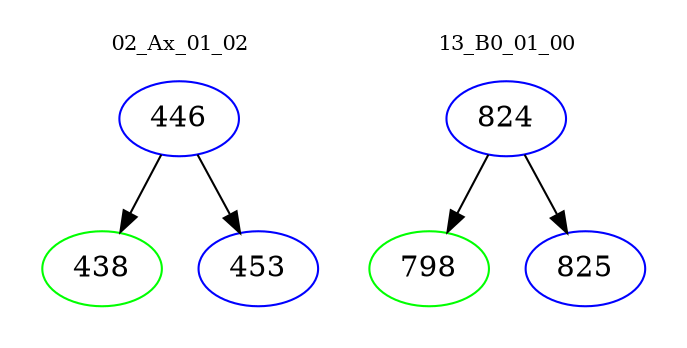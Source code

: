 digraph{
subgraph cluster_0 {
color = white
label = "02_Ax_01_02";
fontsize=10;
T0_446 [label="446", color="blue"]
T0_446 -> T0_438 [color="black"]
T0_438 [label="438", color="green"]
T0_446 -> T0_453 [color="black"]
T0_453 [label="453", color="blue"]
}
subgraph cluster_1 {
color = white
label = "13_B0_01_00";
fontsize=10;
T1_824 [label="824", color="blue"]
T1_824 -> T1_798 [color="black"]
T1_798 [label="798", color="green"]
T1_824 -> T1_825 [color="black"]
T1_825 [label="825", color="blue"]
}
}
